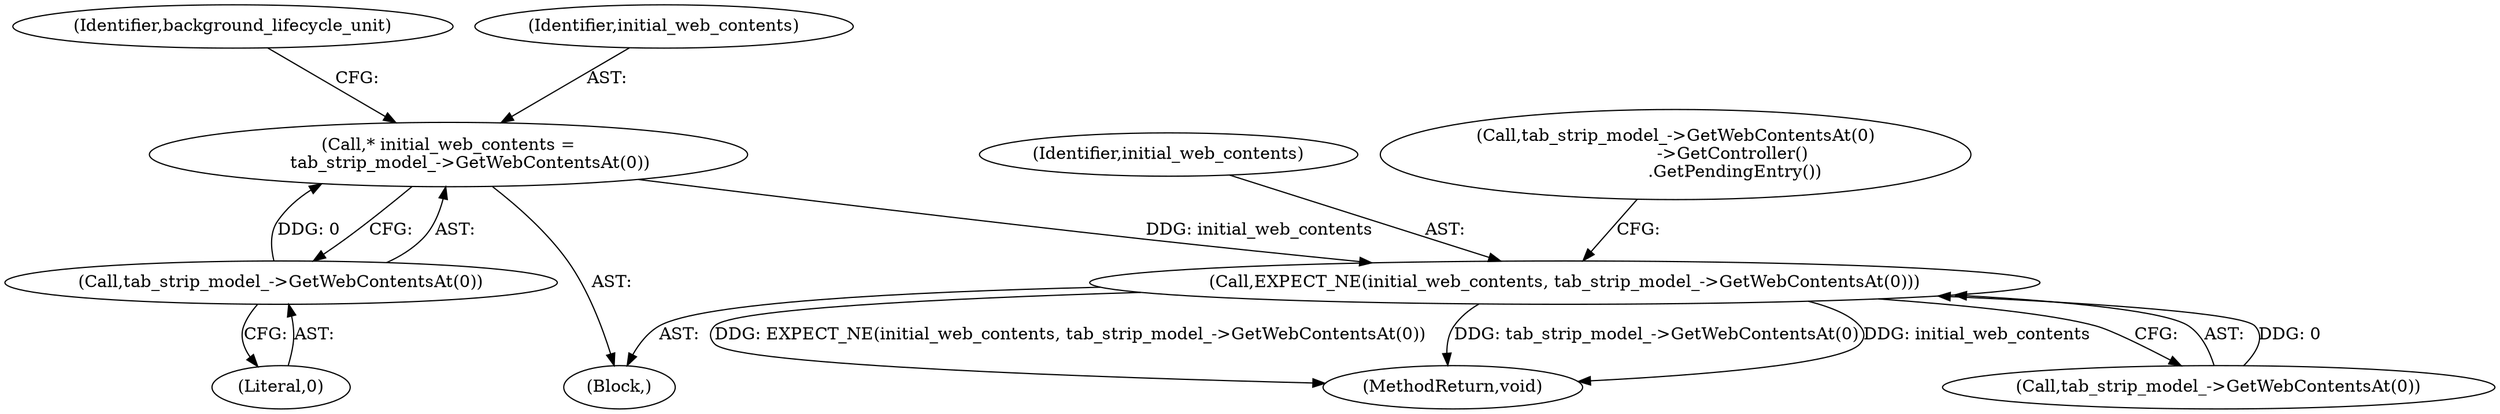 digraph "0_Chrome_7394cf6f43d7a86630d3eb1c728fd63c621b5530_4@pointer" {
"1000119" [label="(Call,* initial_web_contents =\n        tab_strip_model_->GetWebContentsAt(0))"];
"1000121" [label="(Call,tab_strip_model_->GetWebContentsAt(0))"];
"1000136" [label="(Call,EXPECT_NE(initial_web_contents, tab_strip_model_->GetWebContentsAt(0)))"];
"1000122" [label="(Literal,0)"];
"1000136" [label="(Call,EXPECT_NE(initial_web_contents, tab_strip_model_->GetWebContentsAt(0)))"];
"1000119" [label="(Call,* initial_web_contents =\n        tab_strip_model_->GetWebContentsAt(0))"];
"1000137" [label="(Identifier,initial_web_contents)"];
"1000121" [label="(Call,tab_strip_model_->GetWebContentsAt(0))"];
"1000138" [label="(Call,tab_strip_model_->GetWebContentsAt(0))"];
"1000141" [label="(Call,tab_strip_model_->GetWebContentsAt(0)\n                     ->GetController()\n                      .GetPendingEntry())"];
"1000124" [label="(Identifier,background_lifecycle_unit)"];
"1000120" [label="(Identifier,initial_web_contents)"];
"1000103" [label="(Block,)"];
"1000162" [label="(MethodReturn,void)"];
"1000119" -> "1000103"  [label="AST: "];
"1000119" -> "1000121"  [label="CFG: "];
"1000120" -> "1000119"  [label="AST: "];
"1000121" -> "1000119"  [label="AST: "];
"1000124" -> "1000119"  [label="CFG: "];
"1000121" -> "1000119"  [label="DDG: 0"];
"1000119" -> "1000136"  [label="DDG: initial_web_contents"];
"1000121" -> "1000122"  [label="CFG: "];
"1000122" -> "1000121"  [label="AST: "];
"1000136" -> "1000103"  [label="AST: "];
"1000136" -> "1000138"  [label="CFG: "];
"1000137" -> "1000136"  [label="AST: "];
"1000138" -> "1000136"  [label="AST: "];
"1000141" -> "1000136"  [label="CFG: "];
"1000136" -> "1000162"  [label="DDG: EXPECT_NE(initial_web_contents, tab_strip_model_->GetWebContentsAt(0))"];
"1000136" -> "1000162"  [label="DDG: tab_strip_model_->GetWebContentsAt(0)"];
"1000136" -> "1000162"  [label="DDG: initial_web_contents"];
"1000138" -> "1000136"  [label="DDG: 0"];
}
